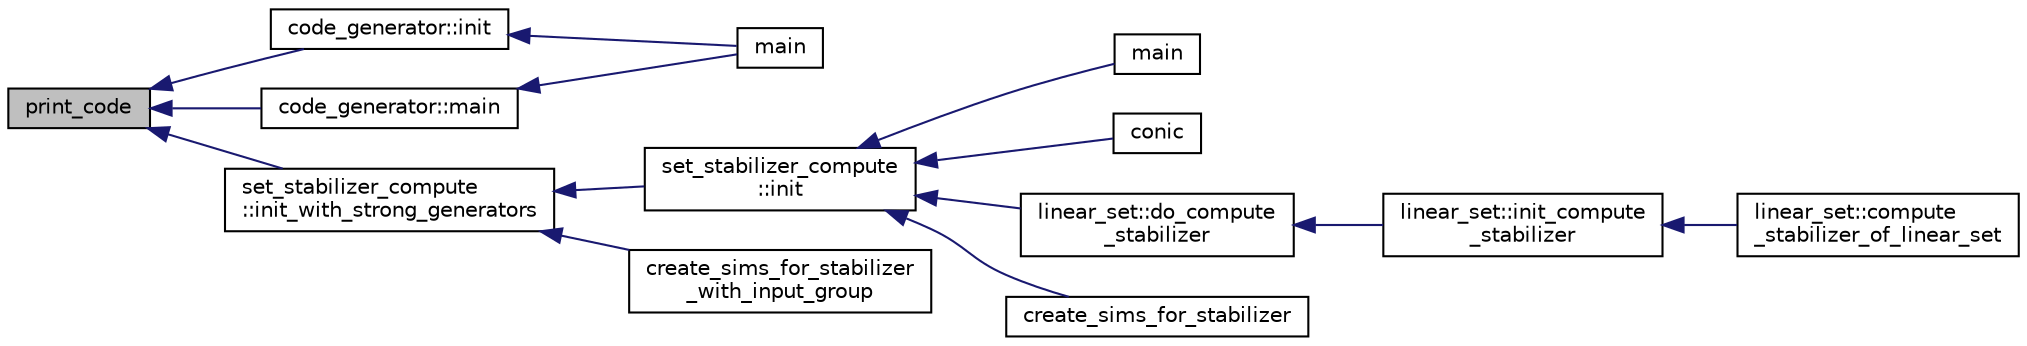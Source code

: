 digraph "print_code"
{
  edge [fontname="Helvetica",fontsize="10",labelfontname="Helvetica",labelfontsize="10"];
  node [fontname="Helvetica",fontsize="10",shape=record];
  rankdir="LR";
  Node2515 [label="print_code",height=0.2,width=0.4,color="black", fillcolor="grey75", style="filled", fontcolor="black"];
  Node2515 -> Node2516 [dir="back",color="midnightblue",fontsize="10",style="solid",fontname="Helvetica"];
  Node2516 [label="code_generator::init",height=0.2,width=0.4,color="black", fillcolor="white", style="filled",URL="$db/d37/classcode__generator.html#acfaa1e8badf6f30255203f499b130af8"];
  Node2516 -> Node2517 [dir="back",color="midnightblue",fontsize="10",style="solid",fontname="Helvetica"];
  Node2517 [label="main",height=0.2,width=0.4,color="black", fillcolor="white", style="filled",URL="$d4/d4f/codes_8_c.html#a217dbf8b442f20279ea00b898af96f52"];
  Node2515 -> Node2518 [dir="back",color="midnightblue",fontsize="10",style="solid",fontname="Helvetica"];
  Node2518 [label="code_generator::main",height=0.2,width=0.4,color="black", fillcolor="white", style="filled",URL="$db/d37/classcode__generator.html#ab3cf3a306e4032c2b471ac95321c599f"];
  Node2518 -> Node2517 [dir="back",color="midnightblue",fontsize="10",style="solid",fontname="Helvetica"];
  Node2515 -> Node2519 [dir="back",color="midnightblue",fontsize="10",style="solid",fontname="Helvetica"];
  Node2519 [label="set_stabilizer_compute\l::init_with_strong_generators",height=0.2,width=0.4,color="black", fillcolor="white", style="filled",URL="$d8/dc6/classset__stabilizer__compute.html#ad6def8c34e1eba080f0383038cd76016"];
  Node2519 -> Node2520 [dir="back",color="midnightblue",fontsize="10",style="solid",fontname="Helvetica"];
  Node2520 [label="set_stabilizer_compute\l::init",height=0.2,width=0.4,color="black", fillcolor="white", style="filled",URL="$d8/dc6/classset__stabilizer__compute.html#a3ffab71fb628fd1c25694c1bb69a65fe"];
  Node2520 -> Node2521 [dir="back",color="midnightblue",fontsize="10",style="solid",fontname="Helvetica"];
  Node2521 [label="main",height=0.2,width=0.4,color="black", fillcolor="white", style="filled",URL="$db/d67/test__hyperoval_8_c.html#a3c04138a5bfe5d72780bb7e82a18e627"];
  Node2520 -> Node2522 [dir="back",color="midnightblue",fontsize="10",style="solid",fontname="Helvetica"];
  Node2522 [label="conic",height=0.2,width=0.4,color="black", fillcolor="white", style="filled",URL="$d4/de8/conic_8_c.html#a96def9474b981a9d5831a9b48d85d652"];
  Node2520 -> Node2523 [dir="back",color="midnightblue",fontsize="10",style="solid",fontname="Helvetica"];
  Node2523 [label="linear_set::do_compute\l_stabilizer",height=0.2,width=0.4,color="black", fillcolor="white", style="filled",URL="$dd/d86/classlinear__set.html#ae8f58ded28fb5370f4459cca42b7463b"];
  Node2523 -> Node2524 [dir="back",color="midnightblue",fontsize="10",style="solid",fontname="Helvetica"];
  Node2524 [label="linear_set::init_compute\l_stabilizer",height=0.2,width=0.4,color="black", fillcolor="white", style="filled",URL="$dd/d86/classlinear__set.html#a0cc3eaec1896fdc977b62e94623b055b"];
  Node2524 -> Node2525 [dir="back",color="midnightblue",fontsize="10",style="solid",fontname="Helvetica"];
  Node2525 [label="linear_set::compute\l_stabilizer_of_linear_set",height=0.2,width=0.4,color="black", fillcolor="white", style="filled",URL="$dd/d86/classlinear__set.html#a098a133edfbaae0fd347a69c50bdbee2"];
  Node2520 -> Node2526 [dir="back",color="midnightblue",fontsize="10",style="solid",fontname="Helvetica"];
  Node2526 [label="create_sims_for_stabilizer",height=0.2,width=0.4,color="black", fillcolor="white", style="filled",URL="$d0/d76/tl__algebra__and__number__theory_8h.html#af2c67d225072549409be710ac3cd30f8"];
  Node2519 -> Node2527 [dir="back",color="midnightblue",fontsize="10",style="solid",fontname="Helvetica"];
  Node2527 [label="create_sims_for_stabilizer\l_with_input_group",height=0.2,width=0.4,color="black", fillcolor="white", style="filled",URL="$d0/d76/tl__algebra__and__number__theory_8h.html#af5482567a8d6ba5c2fe593bf6f7f9a0f"];
}
